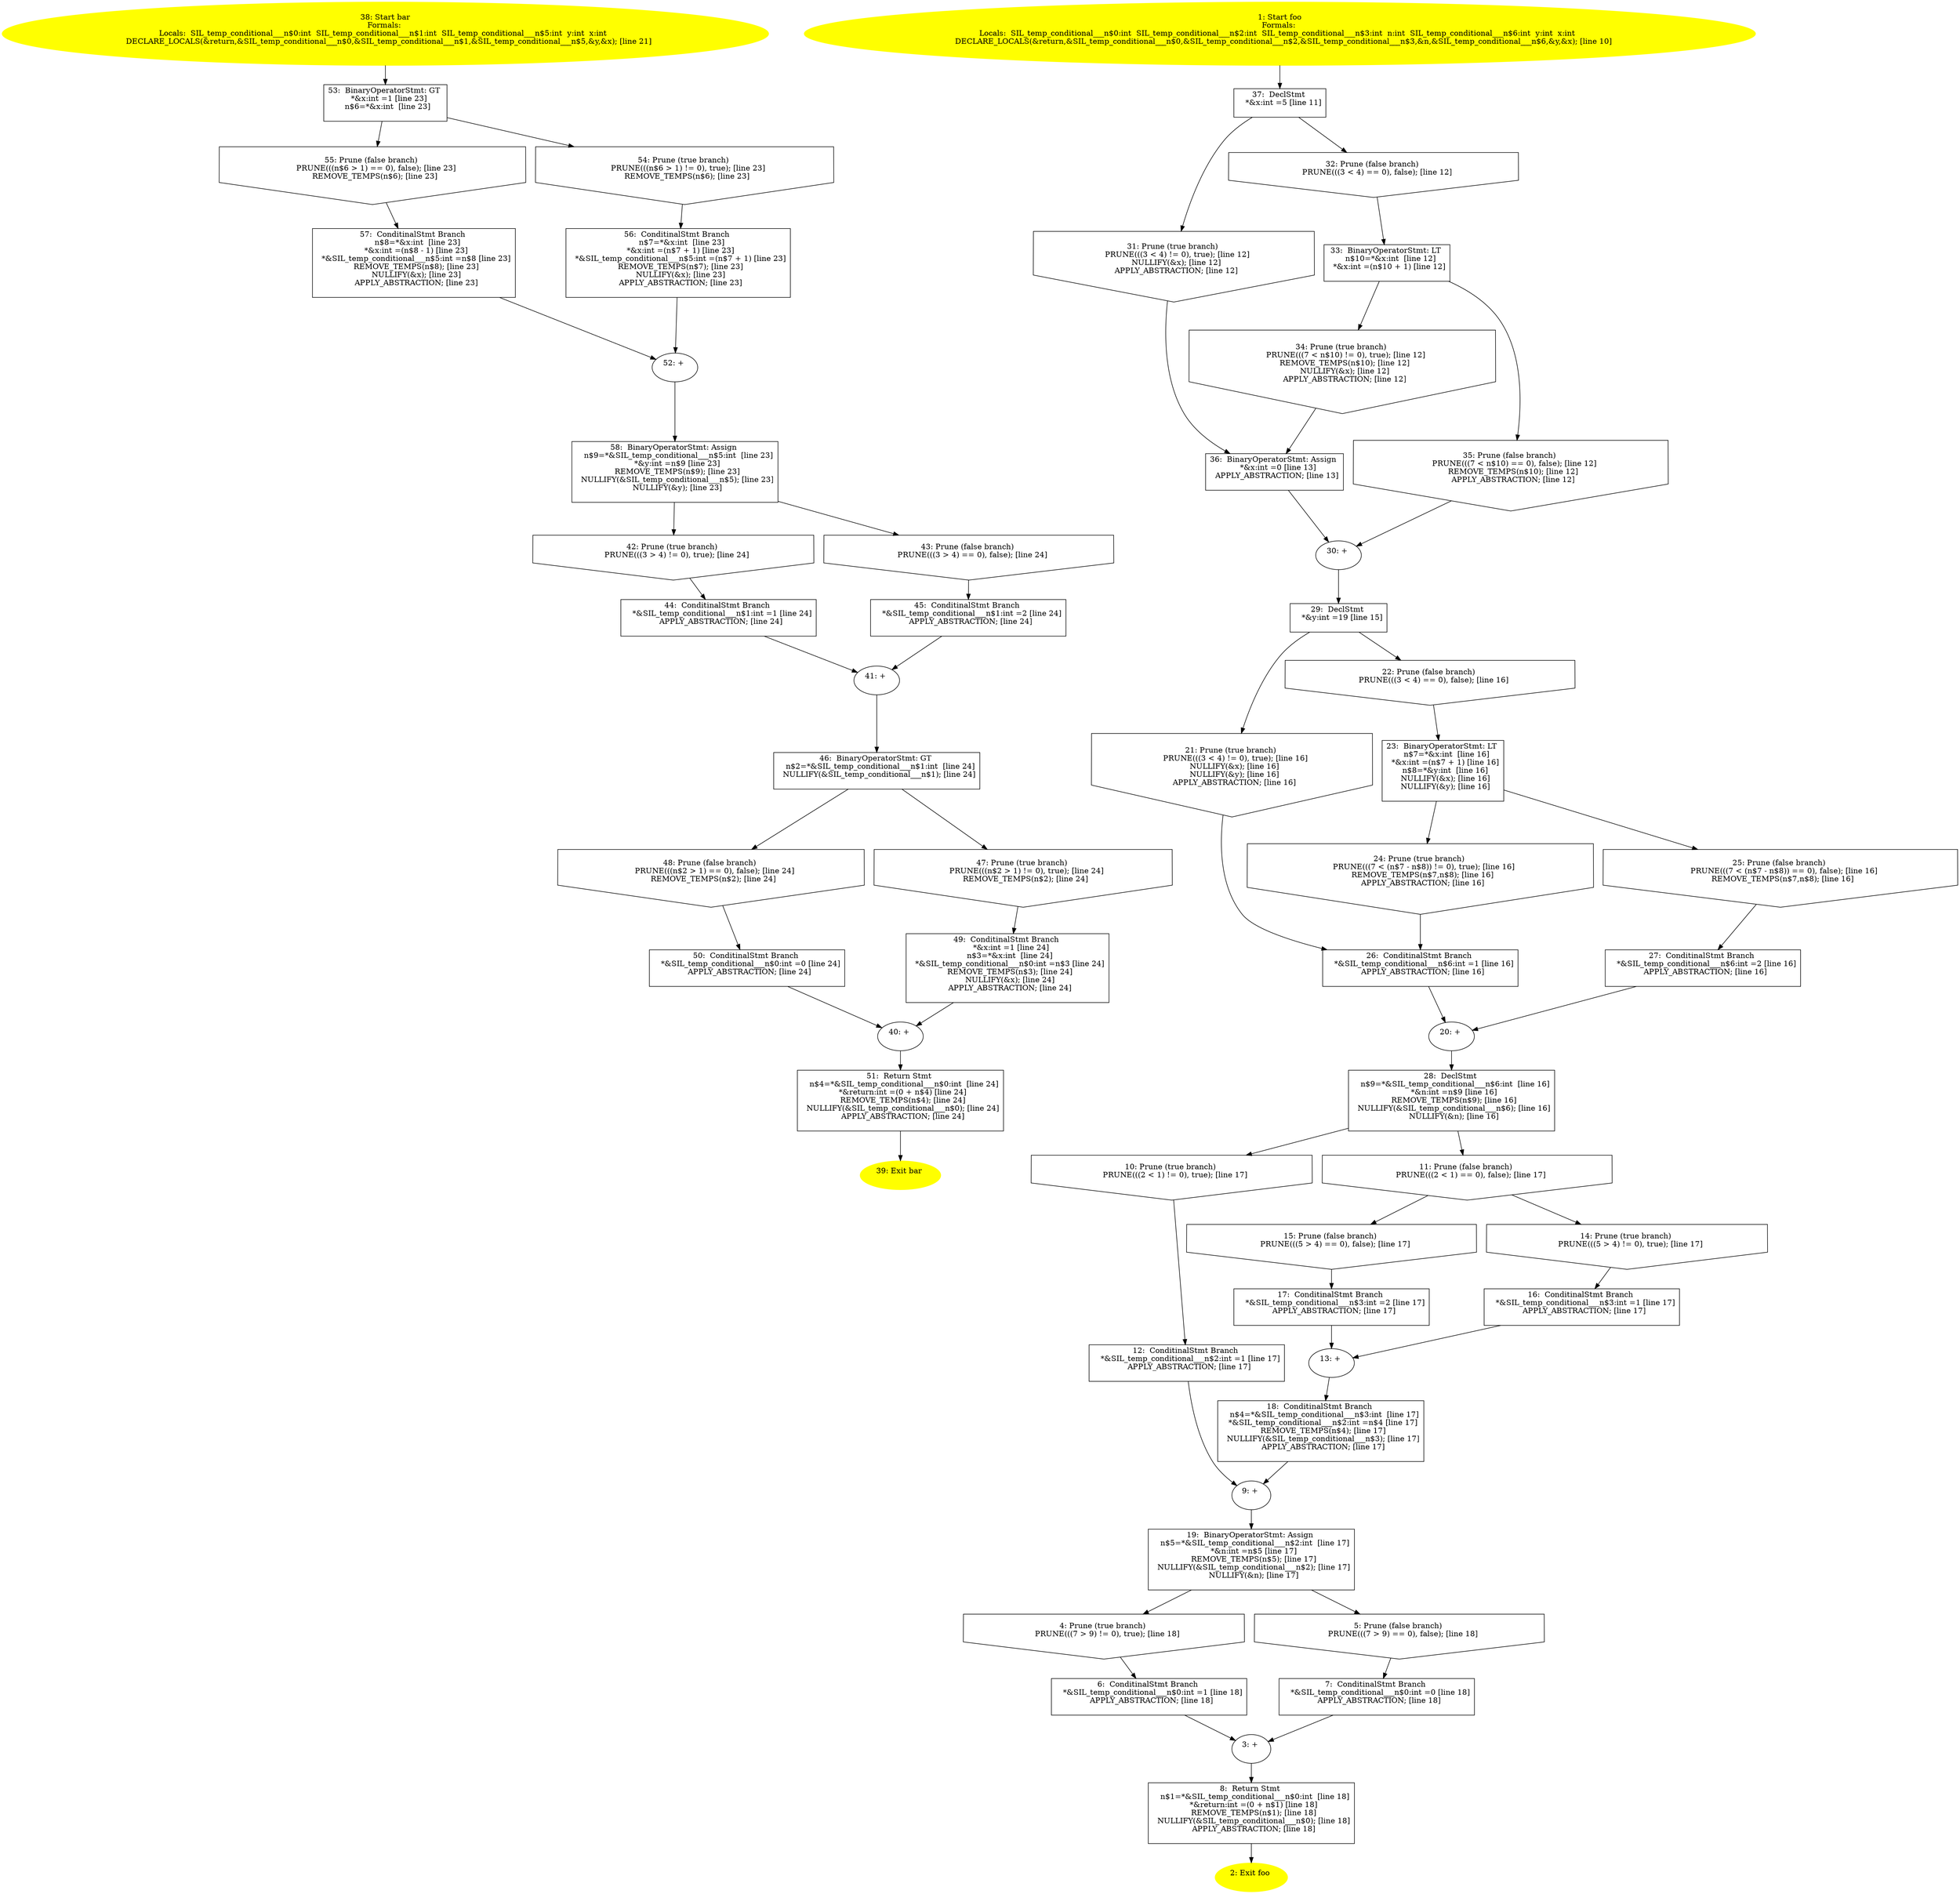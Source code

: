 digraph iCFG {
58 [label="58:  BinaryOperatorStmt: Assign \n   n$9=*&SIL_temp_conditional___n$5:int  [line 23]\n  *&y:int =n$9 [line 23]\n  REMOVE_TEMPS(n$9); [line 23]\n  NULLIFY(&SIL_temp_conditional___n$5); [line 23]\n  NULLIFY(&y); [line 23]\n " shape="box"]
	

	 58 -> 42 ;
	 58 -> 43 ;
57 [label="57:  ConditinalStmt Branch \n   n$8=*&x:int  [line 23]\n  *&x:int =(n$8 - 1) [line 23]\n  *&SIL_temp_conditional___n$5:int =n$8 [line 23]\n  REMOVE_TEMPS(n$8); [line 23]\n  NULLIFY(&x); [line 23]\n  APPLY_ABSTRACTION; [line 23]\n " shape="box"]
	

	 57 -> 52 ;
56 [label="56:  ConditinalStmt Branch \n   n$7=*&x:int  [line 23]\n  *&x:int =(n$7 + 1) [line 23]\n  *&SIL_temp_conditional___n$5:int =(n$7 + 1) [line 23]\n  REMOVE_TEMPS(n$7); [line 23]\n  NULLIFY(&x); [line 23]\n  APPLY_ABSTRACTION; [line 23]\n " shape="box"]
	

	 56 -> 52 ;
55 [label="55: Prune (false branch) \n   PRUNE(((n$6 > 1) == 0), false); [line 23]\n  REMOVE_TEMPS(n$6); [line 23]\n " shape="invhouse"]
	

	 55 -> 57 ;
54 [label="54: Prune (true branch) \n   PRUNE(((n$6 > 1) != 0), true); [line 23]\n  REMOVE_TEMPS(n$6); [line 23]\n " shape="invhouse"]
	

	 54 -> 56 ;
53 [label="53:  BinaryOperatorStmt: GT \n   *&x:int =1 [line 23]\n  n$6=*&x:int  [line 23]\n " shape="box"]
	

	 53 -> 54 ;
	 53 -> 55 ;
52 [label="52: + \n  " ]
	

	 52 -> 58 ;
51 [label="51:  Return Stmt \n   n$4=*&SIL_temp_conditional___n$0:int  [line 24]\n  *&return:int =(0 + n$4) [line 24]\n  REMOVE_TEMPS(n$4); [line 24]\n  NULLIFY(&SIL_temp_conditional___n$0); [line 24]\n  APPLY_ABSTRACTION; [line 24]\n " shape="box"]
	

	 51 -> 39 ;
50 [label="50:  ConditinalStmt Branch \n   *&SIL_temp_conditional___n$0:int =0 [line 24]\n  APPLY_ABSTRACTION; [line 24]\n " shape="box"]
	

	 50 -> 40 ;
49 [label="49:  ConditinalStmt Branch \n   *&x:int =1 [line 24]\n  n$3=*&x:int  [line 24]\n  *&SIL_temp_conditional___n$0:int =n$3 [line 24]\n  REMOVE_TEMPS(n$3); [line 24]\n  NULLIFY(&x); [line 24]\n  APPLY_ABSTRACTION; [line 24]\n " shape="box"]
	

	 49 -> 40 ;
48 [label="48: Prune (false branch) \n   PRUNE(((n$2 > 1) == 0), false); [line 24]\n  REMOVE_TEMPS(n$2); [line 24]\n " shape="invhouse"]
	

	 48 -> 50 ;
47 [label="47: Prune (true branch) \n   PRUNE(((n$2 > 1) != 0), true); [line 24]\n  REMOVE_TEMPS(n$2); [line 24]\n " shape="invhouse"]
	

	 47 -> 49 ;
46 [label="46:  BinaryOperatorStmt: GT \n   n$2=*&SIL_temp_conditional___n$1:int  [line 24]\n  NULLIFY(&SIL_temp_conditional___n$1); [line 24]\n " shape="box"]
	

	 46 -> 47 ;
	 46 -> 48 ;
45 [label="45:  ConditinalStmt Branch \n   *&SIL_temp_conditional___n$1:int =2 [line 24]\n  APPLY_ABSTRACTION; [line 24]\n " shape="box"]
	

	 45 -> 41 ;
44 [label="44:  ConditinalStmt Branch \n   *&SIL_temp_conditional___n$1:int =1 [line 24]\n  APPLY_ABSTRACTION; [line 24]\n " shape="box"]
	

	 44 -> 41 ;
43 [label="43: Prune (false branch) \n   PRUNE(((3 > 4) == 0), false); [line 24]\n " shape="invhouse"]
	

	 43 -> 45 ;
42 [label="42: Prune (true branch) \n   PRUNE(((3 > 4) != 0), true); [line 24]\n " shape="invhouse"]
	

	 42 -> 44 ;
41 [label="41: + \n  " ]
	

	 41 -> 46 ;
40 [label="40: + \n  " ]
	

	 40 -> 51 ;
39 [label="39: Exit bar \n  " color=yellow style=filled]
	

38 [label="38: Start bar\nFormals: \nLocals:  SIL_temp_conditional___n$0:int  SIL_temp_conditional___n$1:int  SIL_temp_conditional___n$5:int  y:int  x:int  \n   DECLARE_LOCALS(&return,&SIL_temp_conditional___n$0,&SIL_temp_conditional___n$1,&SIL_temp_conditional___n$5,&y,&x); [line 21]\n " color=yellow style=filled]
	

	 38 -> 53 ;
37 [label="37:  DeclStmt \n   *&x:int =5 [line 11]\n " shape="box"]
	

	 37 -> 31 ;
	 37 -> 32 ;
36 [label="36:  BinaryOperatorStmt: Assign \n   *&x:int =0 [line 13]\n  APPLY_ABSTRACTION; [line 13]\n " shape="box"]
	

	 36 -> 30 ;
35 [label="35: Prune (false branch) \n   PRUNE(((7 < n$10) == 0), false); [line 12]\n  REMOVE_TEMPS(n$10); [line 12]\n  APPLY_ABSTRACTION; [line 12]\n " shape="invhouse"]
	

	 35 -> 30 ;
34 [label="34: Prune (true branch) \n   PRUNE(((7 < n$10) != 0), true); [line 12]\n  REMOVE_TEMPS(n$10); [line 12]\n  NULLIFY(&x); [line 12]\n  APPLY_ABSTRACTION; [line 12]\n " shape="invhouse"]
	

	 34 -> 36 ;
33 [label="33:  BinaryOperatorStmt: LT \n   n$10=*&x:int  [line 12]\n  *&x:int =(n$10 + 1) [line 12]\n " shape="box"]
	

	 33 -> 34 ;
	 33 -> 35 ;
32 [label="32: Prune (false branch) \n   PRUNE(((3 < 4) == 0), false); [line 12]\n " shape="invhouse"]
	

	 32 -> 33 ;
31 [label="31: Prune (true branch) \n   PRUNE(((3 < 4) != 0), true); [line 12]\n  NULLIFY(&x); [line 12]\n  APPLY_ABSTRACTION; [line 12]\n " shape="invhouse"]
	

	 31 -> 36 ;
30 [label="30: + \n  " ]
	

	 30 -> 29 ;
29 [label="29:  DeclStmt \n   *&y:int =19 [line 15]\n " shape="box"]
	

	 29 -> 21 ;
	 29 -> 22 ;
28 [label="28:  DeclStmt \n   n$9=*&SIL_temp_conditional___n$6:int  [line 16]\n  *&n:int =n$9 [line 16]\n  REMOVE_TEMPS(n$9); [line 16]\n  NULLIFY(&SIL_temp_conditional___n$6); [line 16]\n  NULLIFY(&n); [line 16]\n " shape="box"]
	

	 28 -> 10 ;
	 28 -> 11 ;
27 [label="27:  ConditinalStmt Branch \n   *&SIL_temp_conditional___n$6:int =2 [line 16]\n  APPLY_ABSTRACTION; [line 16]\n " shape="box"]
	

	 27 -> 20 ;
26 [label="26:  ConditinalStmt Branch \n   *&SIL_temp_conditional___n$6:int =1 [line 16]\n  APPLY_ABSTRACTION; [line 16]\n " shape="box"]
	

	 26 -> 20 ;
25 [label="25: Prune (false branch) \n   PRUNE(((7 < (n$7 - n$8)) == 0), false); [line 16]\n  REMOVE_TEMPS(n$7,n$8); [line 16]\n " shape="invhouse"]
	

	 25 -> 27 ;
24 [label="24: Prune (true branch) \n   PRUNE(((7 < (n$7 - n$8)) != 0), true); [line 16]\n  REMOVE_TEMPS(n$7,n$8); [line 16]\n  APPLY_ABSTRACTION; [line 16]\n " shape="invhouse"]
	

	 24 -> 26 ;
23 [label="23:  BinaryOperatorStmt: LT \n   n$7=*&x:int  [line 16]\n  *&x:int =(n$7 + 1) [line 16]\n  n$8=*&y:int  [line 16]\n  NULLIFY(&x); [line 16]\n  NULLIFY(&y); [line 16]\n " shape="box"]
	

	 23 -> 24 ;
	 23 -> 25 ;
22 [label="22: Prune (false branch) \n   PRUNE(((3 < 4) == 0), false); [line 16]\n " shape="invhouse"]
	

	 22 -> 23 ;
21 [label="21: Prune (true branch) \n   PRUNE(((3 < 4) != 0), true); [line 16]\n  NULLIFY(&x); [line 16]\n  NULLIFY(&y); [line 16]\n  APPLY_ABSTRACTION; [line 16]\n " shape="invhouse"]
	

	 21 -> 26 ;
20 [label="20: + \n  " ]
	

	 20 -> 28 ;
19 [label="19:  BinaryOperatorStmt: Assign \n   n$5=*&SIL_temp_conditional___n$2:int  [line 17]\n  *&n:int =n$5 [line 17]\n  REMOVE_TEMPS(n$5); [line 17]\n  NULLIFY(&SIL_temp_conditional___n$2); [line 17]\n  NULLIFY(&n); [line 17]\n " shape="box"]
	

	 19 -> 4 ;
	 19 -> 5 ;
18 [label="18:  ConditinalStmt Branch \n   n$4=*&SIL_temp_conditional___n$3:int  [line 17]\n  *&SIL_temp_conditional___n$2:int =n$4 [line 17]\n  REMOVE_TEMPS(n$4); [line 17]\n  NULLIFY(&SIL_temp_conditional___n$3); [line 17]\n  APPLY_ABSTRACTION; [line 17]\n " shape="box"]
	

	 18 -> 9 ;
17 [label="17:  ConditinalStmt Branch \n   *&SIL_temp_conditional___n$3:int =2 [line 17]\n  APPLY_ABSTRACTION; [line 17]\n " shape="box"]
	

	 17 -> 13 ;
16 [label="16:  ConditinalStmt Branch \n   *&SIL_temp_conditional___n$3:int =1 [line 17]\n  APPLY_ABSTRACTION; [line 17]\n " shape="box"]
	

	 16 -> 13 ;
15 [label="15: Prune (false branch) \n   PRUNE(((5 > 4) == 0), false); [line 17]\n " shape="invhouse"]
	

	 15 -> 17 ;
14 [label="14: Prune (true branch) \n   PRUNE(((5 > 4) != 0), true); [line 17]\n " shape="invhouse"]
	

	 14 -> 16 ;
13 [label="13: + \n  " ]
	

	 13 -> 18 ;
12 [label="12:  ConditinalStmt Branch \n   *&SIL_temp_conditional___n$2:int =1 [line 17]\n  APPLY_ABSTRACTION; [line 17]\n " shape="box"]
	

	 12 -> 9 ;
11 [label="11: Prune (false branch) \n   PRUNE(((2 < 1) == 0), false); [line 17]\n " shape="invhouse"]
	

	 11 -> 14 ;
	 11 -> 15 ;
10 [label="10: Prune (true branch) \n   PRUNE(((2 < 1) != 0), true); [line 17]\n " shape="invhouse"]
	

	 10 -> 12 ;
9 [label="9: + \n  " ]
	

	 9 -> 19 ;
8 [label="8:  Return Stmt \n   n$1=*&SIL_temp_conditional___n$0:int  [line 18]\n  *&return:int =(0 + n$1) [line 18]\n  REMOVE_TEMPS(n$1); [line 18]\n  NULLIFY(&SIL_temp_conditional___n$0); [line 18]\n  APPLY_ABSTRACTION; [line 18]\n " shape="box"]
	

	 8 -> 2 ;
7 [label="7:  ConditinalStmt Branch \n   *&SIL_temp_conditional___n$0:int =0 [line 18]\n  APPLY_ABSTRACTION; [line 18]\n " shape="box"]
	

	 7 -> 3 ;
6 [label="6:  ConditinalStmt Branch \n   *&SIL_temp_conditional___n$0:int =1 [line 18]\n  APPLY_ABSTRACTION; [line 18]\n " shape="box"]
	

	 6 -> 3 ;
5 [label="5: Prune (false branch) \n   PRUNE(((7 > 9) == 0), false); [line 18]\n " shape="invhouse"]
	

	 5 -> 7 ;
4 [label="4: Prune (true branch) \n   PRUNE(((7 > 9) != 0), true); [line 18]\n " shape="invhouse"]
	

	 4 -> 6 ;
3 [label="3: + \n  " ]
	

	 3 -> 8 ;
2 [label="2: Exit foo \n  " color=yellow style=filled]
	

1 [label="1: Start foo\nFormals: \nLocals:  SIL_temp_conditional___n$0:int  SIL_temp_conditional___n$2:int  SIL_temp_conditional___n$3:int  n:int  SIL_temp_conditional___n$6:int  y:int  x:int  \n   DECLARE_LOCALS(&return,&SIL_temp_conditional___n$0,&SIL_temp_conditional___n$2,&SIL_temp_conditional___n$3,&n,&SIL_temp_conditional___n$6,&y,&x); [line 10]\n " color=yellow style=filled]
	

	 1 -> 37 ;
}
